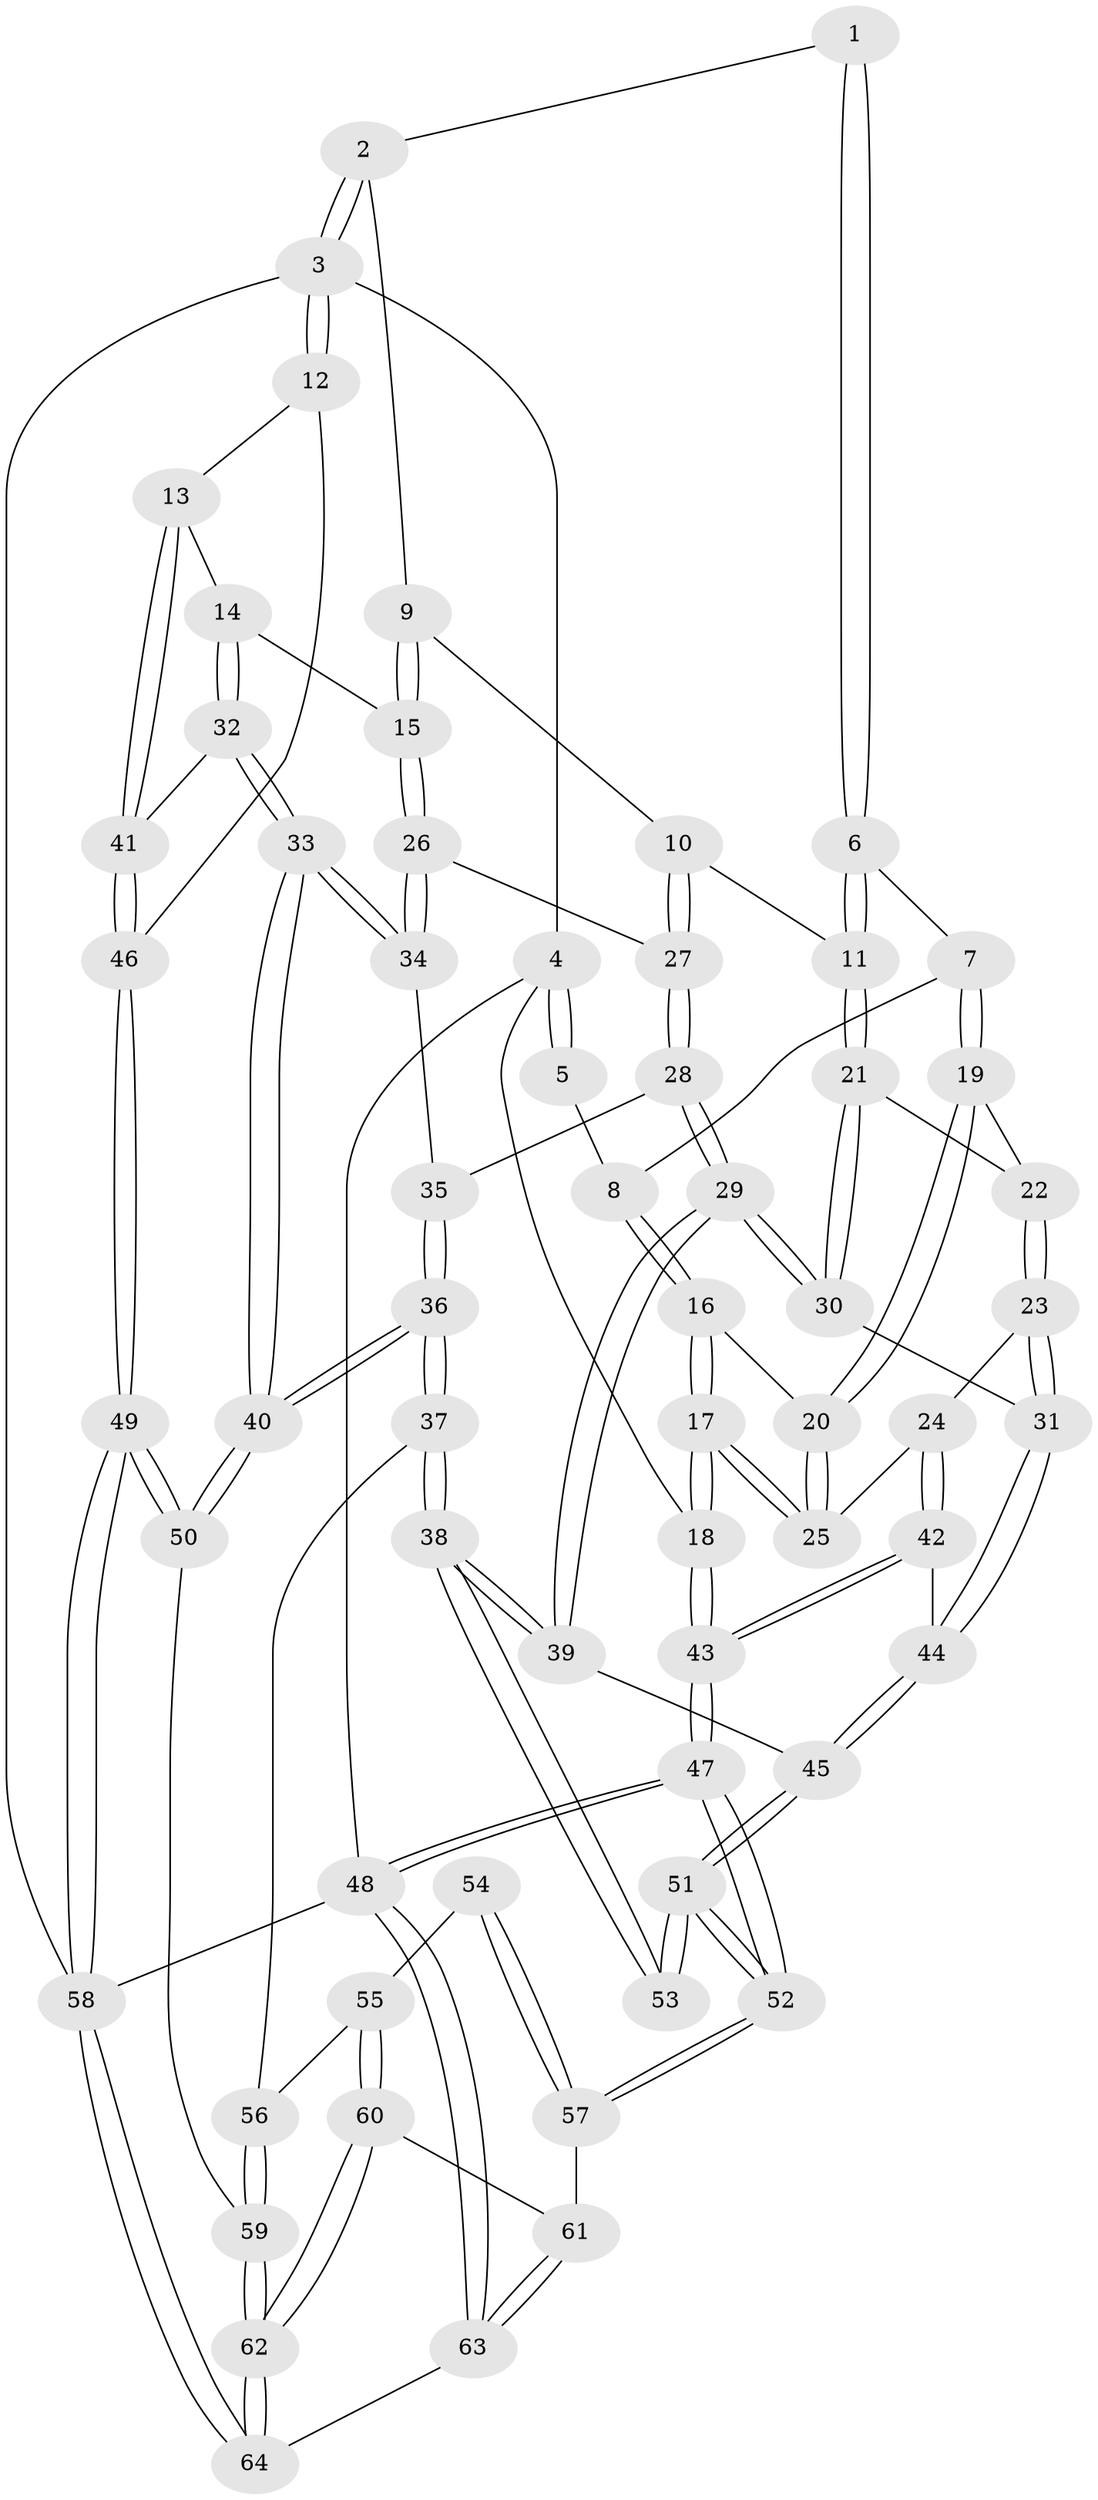 // coarse degree distribution, {4: 0.4722222222222222, 5: 0.3611111111111111, 3: 0.08333333333333333, 6: 0.08333333333333333}
// Generated by graph-tools (version 1.1) at 2025/42/03/06/25 10:42:33]
// undirected, 64 vertices, 157 edges
graph export_dot {
graph [start="1"]
  node [color=gray90,style=filled];
  1 [pos="+0.3691100534788606+0"];
  2 [pos="+0.6977147702682448+0"];
  3 [pos="+1+0"];
  4 [pos="+0+0"];
  5 [pos="+0+0"];
  6 [pos="+0.31249197929405687+0.15347954762755062"];
  7 [pos="+0.14387222872150543+0.11303429860037537"];
  8 [pos="+0.1227957370294026+0.09027507500138422"];
  9 [pos="+0.6951007850346947+0"];
  10 [pos="+0.4813477037735499+0.18567763014696267"];
  11 [pos="+0.3538737640577065+0.20512278062591222"];
  12 [pos="+1+0.3212112608494358"];
  13 [pos="+1+0.31534886905659415"];
  14 [pos="+0.9004184601745675+0.28257030873010763"];
  15 [pos="+0.8056326766568289+0.24259249233401484"];
  16 [pos="+0.016626394373822795+0.22375222138491194"];
  17 [pos="+0+0.3163313533640074"];
  18 [pos="+0+0.31676487566566225"];
  19 [pos="+0.14437047971305994+0.22293299580502585"];
  20 [pos="+0.08957085711969842+0.2630756455074052"];
  21 [pos="+0.31387685441882346+0.29588169622380067"];
  22 [pos="+0.14856050020083694+0.22826951525091912"];
  23 [pos="+0.17943258246230775+0.4212620993732097"];
  24 [pos="+0.1304769696379203+0.41806890635230437"];
  25 [pos="+0.0626392385386999+0.3713930312999566"];
  26 [pos="+0.7339617498794361+0.31067095702708164"];
  27 [pos="+0.5253494133563749+0.2661108269782574"];
  28 [pos="+0.4986535229628637+0.40150845878579083"];
  29 [pos="+0.43096307968685504+0.44741715470672444"];
  30 [pos="+0.3036144364591883+0.3662693162527549"];
  31 [pos="+0.19459615457802465+0.4260664775119139"];
  32 [pos="+0.8050974775629813+0.5635892382345639"];
  33 [pos="+0.7824620267401212+0.571070426893096"];
  34 [pos="+0.7232478647510729+0.33968259800011813"];
  35 [pos="+0.6090307514681512+0.42838916758044454"];
  36 [pos="+0.6587137582979709+0.7028518458983448"];
  37 [pos="+0.5754983804226113+0.7051228548611835"];
  38 [pos="+0.5358834085667308+0.6841732442982522"];
  39 [pos="+0.4327099647655718+0.47424708458465586"];
  40 [pos="+0.662762196659231+0.703901062059363"];
  41 [pos="+0.8315981343816974+0.5607000125874679"];
  42 [pos="+0.0017428691267434417+0.5667942096873478"];
  43 [pos="+0+0.7156881817058164"];
  44 [pos="+0.2215218501681528+0.5823595129609438"];
  45 [pos="+0.24087127862088695+0.6234981461081969"];
  46 [pos="+1+0.6360864771995779"];
  47 [pos="+0+1"];
  48 [pos="+0+1"];
  49 [pos="+1+1"];
  50 [pos="+0.7104103867982092+0.7642796264262135"];
  51 [pos="+0.24716645842829268+0.6898892086991332"];
  52 [pos="+0.07258034642419667+0.884354483386358"];
  53 [pos="+0.3207883286433439+0.697829291998164"];
  54 [pos="+0.369043907765866+0.8227078828537512"];
  55 [pos="+0.4656354295040781+0.8488840480007811"];
  56 [pos="+0.5238600265608443+0.7875114752128044"];
  57 [pos="+0.31156620716461125+0.9056780565410044"];
  58 [pos="+1+1"];
  59 [pos="+0.5589268367176281+1"];
  60 [pos="+0.4350694279079043+0.8995170481322377"];
  61 [pos="+0.3579512730219962+0.9199836463102096"];
  62 [pos="+0.5542287096132725+1"];
  63 [pos="+0.4174136300670902+1"];
  64 [pos="+0.5541899843159351+1"];
  1 -- 2;
  1 -- 6;
  1 -- 6;
  2 -- 3;
  2 -- 3;
  2 -- 9;
  3 -- 4;
  3 -- 12;
  3 -- 12;
  3 -- 58;
  4 -- 5;
  4 -- 5;
  4 -- 18;
  4 -- 48;
  5 -- 8;
  6 -- 7;
  6 -- 11;
  6 -- 11;
  7 -- 8;
  7 -- 19;
  7 -- 19;
  8 -- 16;
  8 -- 16;
  9 -- 10;
  9 -- 15;
  9 -- 15;
  10 -- 11;
  10 -- 27;
  10 -- 27;
  11 -- 21;
  11 -- 21;
  12 -- 13;
  12 -- 46;
  13 -- 14;
  13 -- 41;
  13 -- 41;
  14 -- 15;
  14 -- 32;
  14 -- 32;
  15 -- 26;
  15 -- 26;
  16 -- 17;
  16 -- 17;
  16 -- 20;
  17 -- 18;
  17 -- 18;
  17 -- 25;
  17 -- 25;
  18 -- 43;
  18 -- 43;
  19 -- 20;
  19 -- 20;
  19 -- 22;
  20 -- 25;
  20 -- 25;
  21 -- 22;
  21 -- 30;
  21 -- 30;
  22 -- 23;
  22 -- 23;
  23 -- 24;
  23 -- 31;
  23 -- 31;
  24 -- 25;
  24 -- 42;
  24 -- 42;
  26 -- 27;
  26 -- 34;
  26 -- 34;
  27 -- 28;
  27 -- 28;
  28 -- 29;
  28 -- 29;
  28 -- 35;
  29 -- 30;
  29 -- 30;
  29 -- 39;
  29 -- 39;
  30 -- 31;
  31 -- 44;
  31 -- 44;
  32 -- 33;
  32 -- 33;
  32 -- 41;
  33 -- 34;
  33 -- 34;
  33 -- 40;
  33 -- 40;
  34 -- 35;
  35 -- 36;
  35 -- 36;
  36 -- 37;
  36 -- 37;
  36 -- 40;
  36 -- 40;
  37 -- 38;
  37 -- 38;
  37 -- 56;
  38 -- 39;
  38 -- 39;
  38 -- 53;
  38 -- 53;
  39 -- 45;
  40 -- 50;
  40 -- 50;
  41 -- 46;
  41 -- 46;
  42 -- 43;
  42 -- 43;
  42 -- 44;
  43 -- 47;
  43 -- 47;
  44 -- 45;
  44 -- 45;
  45 -- 51;
  45 -- 51;
  46 -- 49;
  46 -- 49;
  47 -- 48;
  47 -- 48;
  47 -- 52;
  47 -- 52;
  48 -- 63;
  48 -- 63;
  48 -- 58;
  49 -- 50;
  49 -- 50;
  49 -- 58;
  49 -- 58;
  50 -- 59;
  51 -- 52;
  51 -- 52;
  51 -- 53;
  51 -- 53;
  52 -- 57;
  52 -- 57;
  54 -- 55;
  54 -- 57;
  54 -- 57;
  55 -- 56;
  55 -- 60;
  55 -- 60;
  56 -- 59;
  56 -- 59;
  57 -- 61;
  58 -- 64;
  58 -- 64;
  59 -- 62;
  59 -- 62;
  60 -- 61;
  60 -- 62;
  60 -- 62;
  61 -- 63;
  61 -- 63;
  62 -- 64;
  62 -- 64;
  63 -- 64;
}
